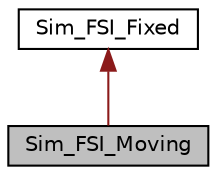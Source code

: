 digraph "Sim_FSI_Moving"
{
  edge [fontname="Helvetica",fontsize="10",labelfontname="Helvetica",labelfontsize="10"];
  node [fontname="Helvetica",fontsize="10",shape=record];
  Node1 [label="Sim_FSI_Moving",height=0.2,width=0.4,color="black", fillcolor="grey75", style="filled", fontcolor="black"];
  Node2 -> Node1 [dir="back",color="firebrick4",fontsize="10",style="solid",fontname="Helvetica"];
  Node2 [label="Sim_FSI_Fixed",height=0.2,width=0.4,color="black", fillcolor="white", style="filled",URL="$class_sim___f_s_i___fixed.html"];
}

